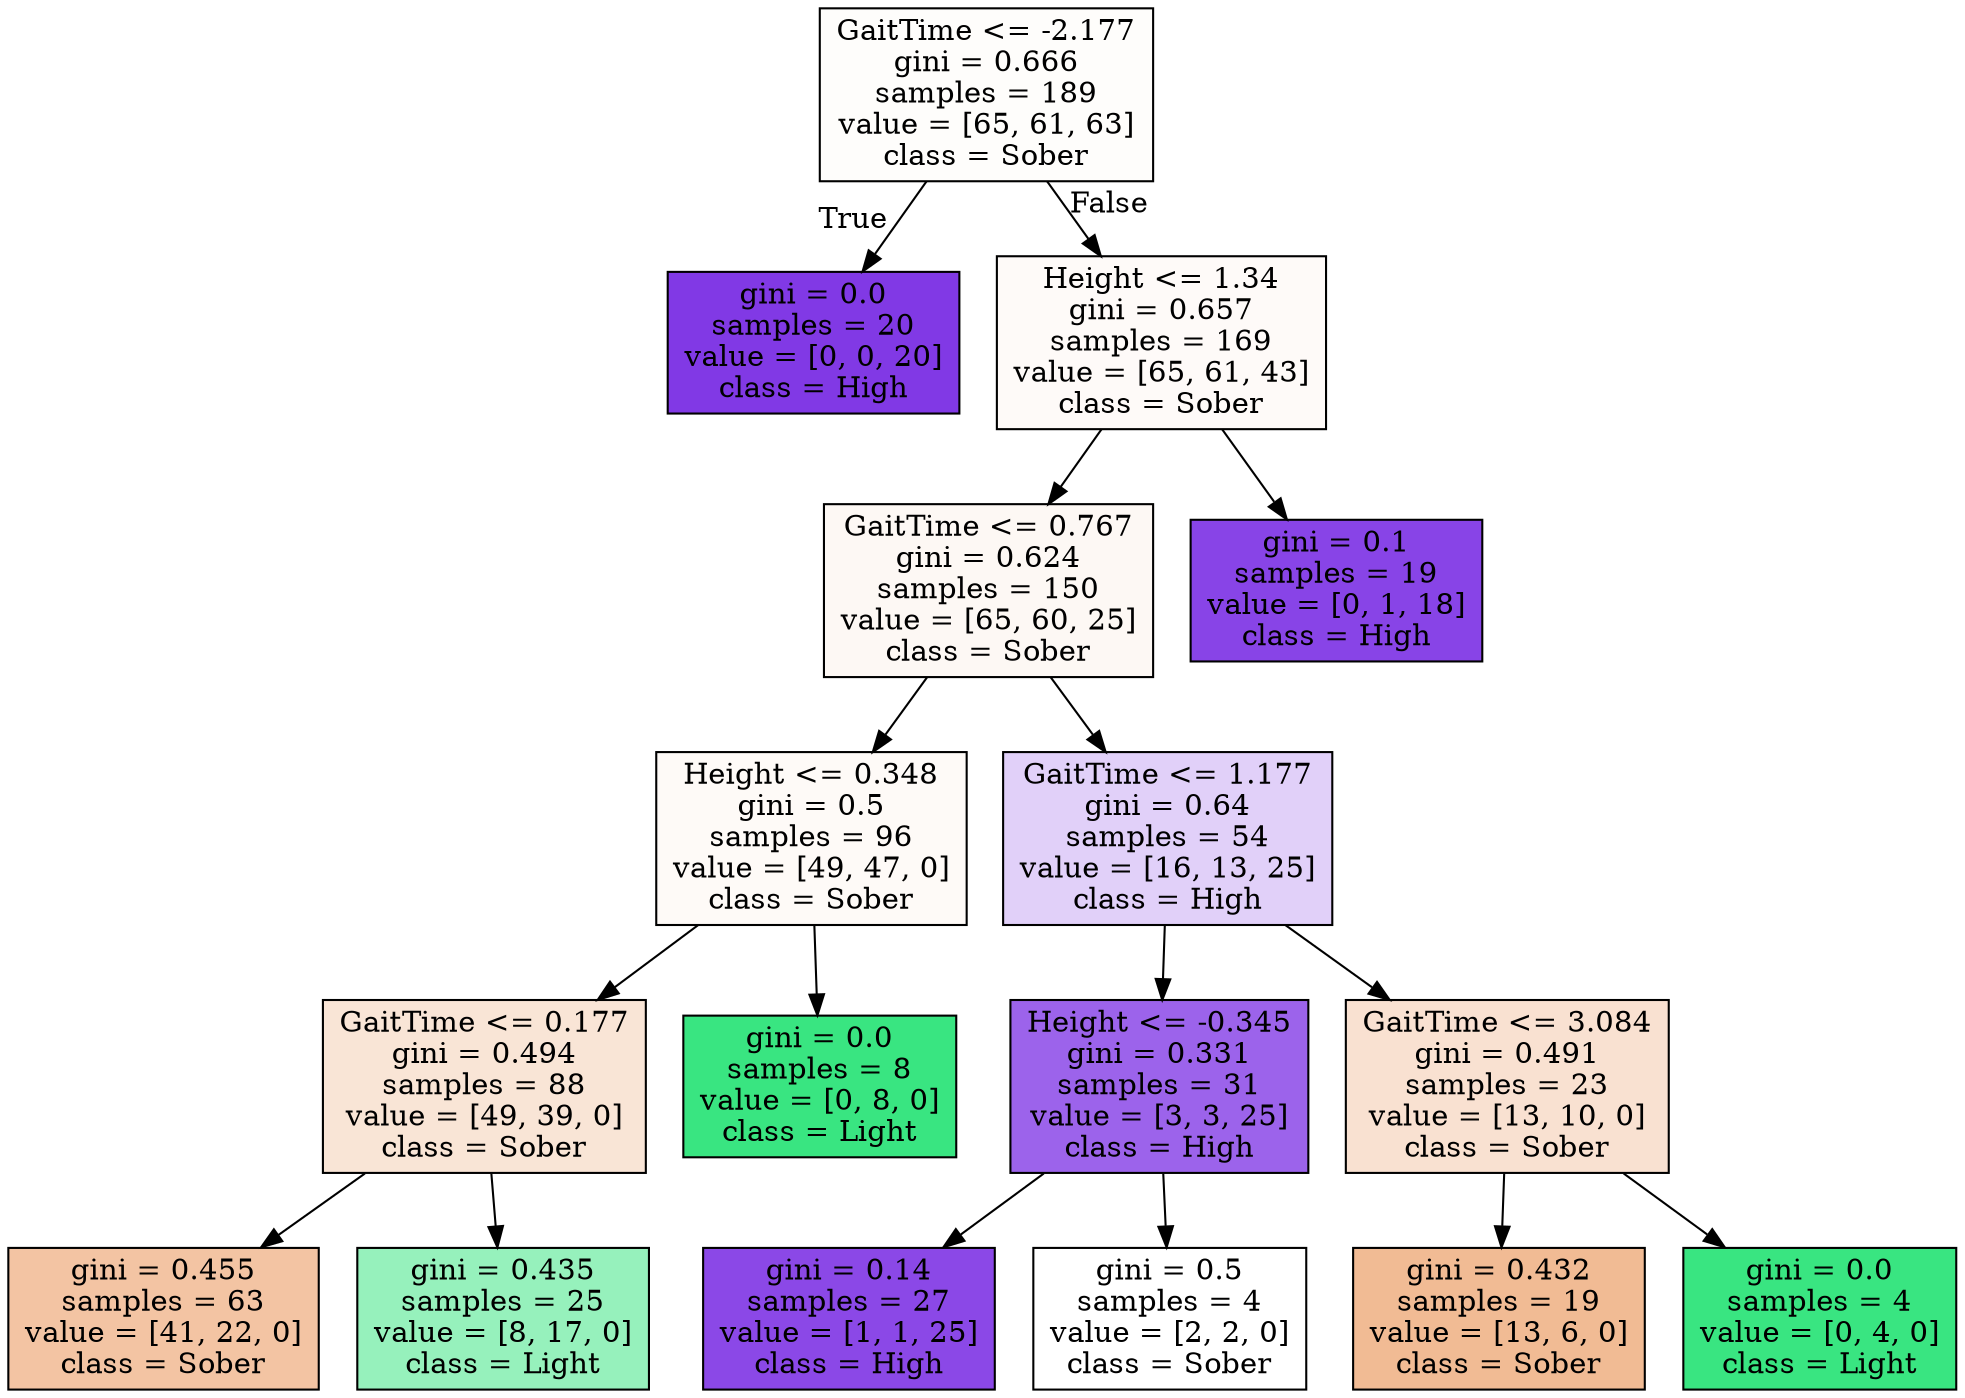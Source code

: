digraph Tree {
node [shape=box, style="filled", color="black"] ;
0 [label="GaitTime <= -2.177\ngini = 0.666\nsamples = 189\nvalue = [65, 61, 63]\nclass = Sober", fillcolor="#e5813904"] ;
1 [label="gini = 0.0\nsamples = 20\nvalue = [0, 0, 20]\nclass = High", fillcolor="#8139e5ff"] ;
0 -> 1 [labeldistance=2.5, labelangle=45, headlabel="True"] ;
2 [label="Height <= 1.34\ngini = 0.657\nsamples = 169\nvalue = [65, 61, 43]\nclass = Sober", fillcolor="#e5813909"] ;
0 -> 2 [labeldistance=2.5, labelangle=-45, headlabel="False"] ;
3 [label="GaitTime <= 0.767\ngini = 0.624\nsamples = 150\nvalue = [65, 60, 25]\nclass = Sober", fillcolor="#e581390e"] ;
2 -> 3 ;
4 [label="Height <= 0.348\ngini = 0.5\nsamples = 96\nvalue = [49, 47, 0]\nclass = Sober", fillcolor="#e581390a"] ;
3 -> 4 ;
5 [label="GaitTime <= 0.177\ngini = 0.494\nsamples = 88\nvalue = [49, 39, 0]\nclass = Sober", fillcolor="#e5813934"] ;
4 -> 5 ;
6 [label="gini = 0.455\nsamples = 63\nvalue = [41, 22, 0]\nclass = Sober", fillcolor="#e5813976"] ;
5 -> 6 ;
7 [label="gini = 0.435\nsamples = 25\nvalue = [8, 17, 0]\nclass = Light", fillcolor="#39e58187"] ;
5 -> 7 ;
8 [label="gini = 0.0\nsamples = 8\nvalue = [0, 8, 0]\nclass = Light", fillcolor="#39e581ff"] ;
4 -> 8 ;
9 [label="GaitTime <= 1.177\ngini = 0.64\nsamples = 54\nvalue = [16, 13, 25]\nclass = High", fillcolor="#8139e53c"] ;
3 -> 9 ;
10 [label="Height <= -0.345\ngini = 0.331\nsamples = 31\nvalue = [3, 3, 25]\nclass = High", fillcolor="#8139e5c8"] ;
9 -> 10 ;
11 [label="gini = 0.14\nsamples = 27\nvalue = [1, 1, 25]\nclass = High", fillcolor="#8139e5eb"] ;
10 -> 11 ;
12 [label="gini = 0.5\nsamples = 4\nvalue = [2, 2, 0]\nclass = Sober", fillcolor="#e5813900"] ;
10 -> 12 ;
13 [label="GaitTime <= 3.084\ngini = 0.491\nsamples = 23\nvalue = [13, 10, 0]\nclass = Sober", fillcolor="#e581393b"] ;
9 -> 13 ;
14 [label="gini = 0.432\nsamples = 19\nvalue = [13, 6, 0]\nclass = Sober", fillcolor="#e5813989"] ;
13 -> 14 ;
15 [label="gini = 0.0\nsamples = 4\nvalue = [0, 4, 0]\nclass = Light", fillcolor="#39e581ff"] ;
13 -> 15 ;
16 [label="gini = 0.1\nsamples = 19\nvalue = [0, 1, 18]\nclass = High", fillcolor="#8139e5f1"] ;
2 -> 16 ;
}